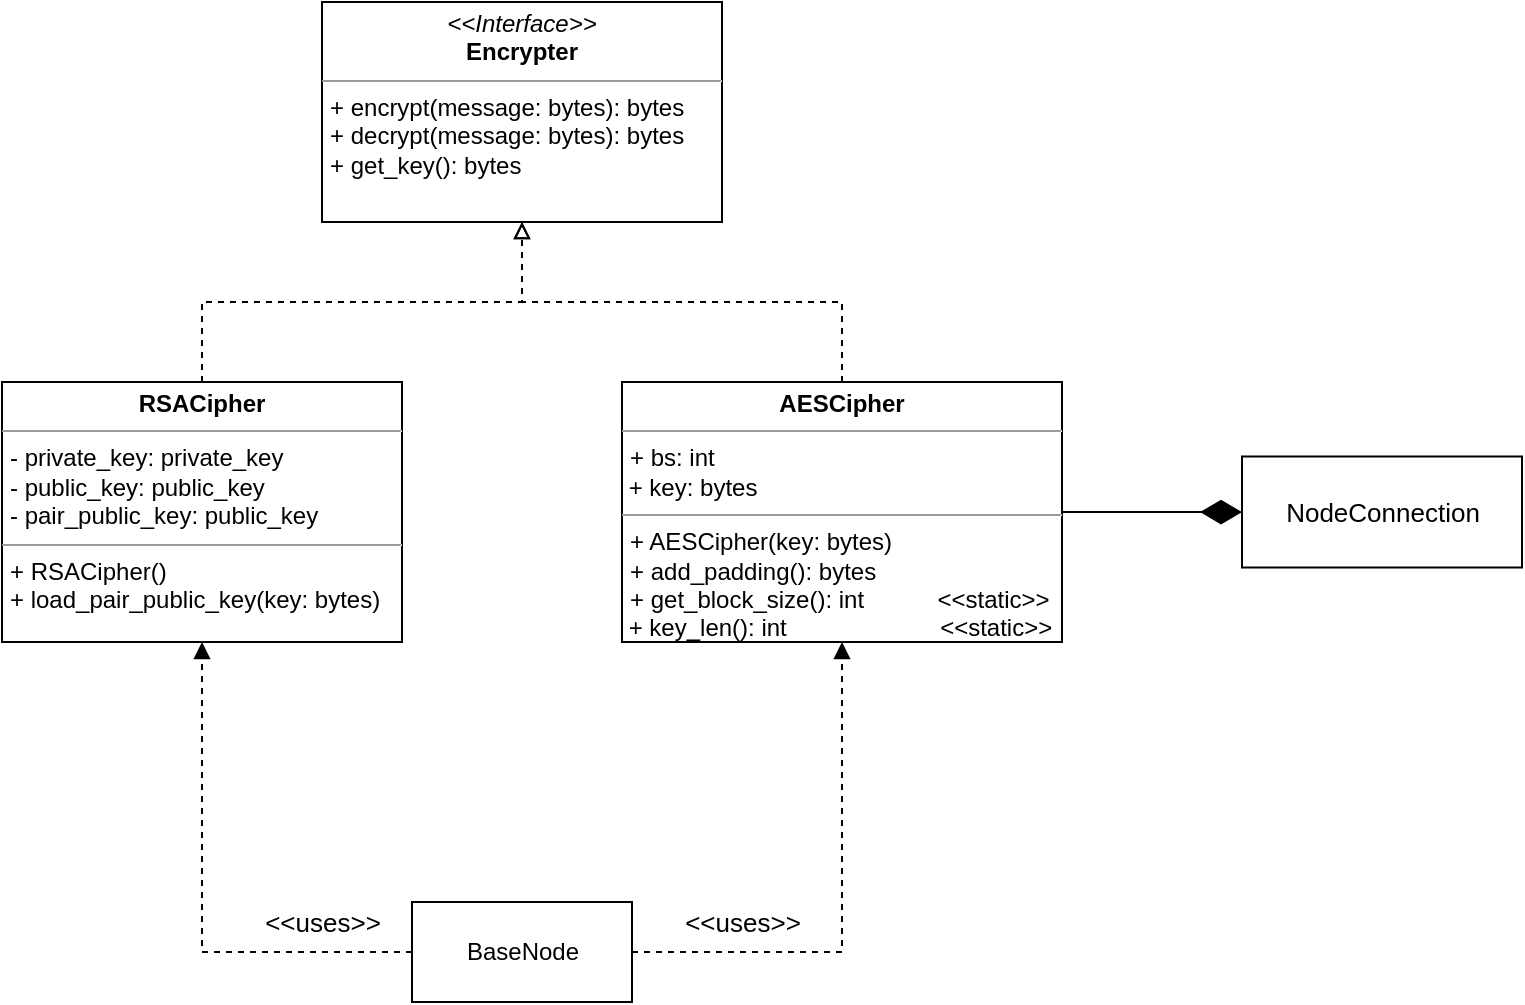 <mxfile version="19.0.3" type="device"><diagram id="484S4B1htWLxdVBNY2-c" name="Page-1"><mxGraphModel dx="1422" dy="875" grid="1" gridSize="10" guides="1" tooltips="1" connect="1" arrows="1" fold="1" page="1" pageScale="1" pageWidth="827" pageHeight="1169" math="0" shadow="0"><root><mxCell id="0"/><mxCell id="1" parent="0"/><mxCell id="-xPldKCbIgKfkfvE1Lcp-57" value="&lt;p style=&quot;margin:0px;margin-top:4px;text-align:center;&quot;&gt;&lt;i&gt;&amp;lt;&amp;lt;Interface&amp;gt;&amp;gt;&lt;/i&gt;&lt;br&gt;&lt;b&gt;Encrypter&lt;/b&gt;&lt;/p&gt;&lt;hr size=&quot;1&quot;&gt;&lt;p style=&quot;margin:0px;margin-left:4px;&quot;&gt;&lt;/p&gt;&lt;p style=&quot;margin:0px;margin-left:4px;&quot;&gt;+ encrypt(message: bytes): bytes&lt;/p&gt;&lt;p style=&quot;margin:0px;margin-left:4px;&quot;&gt;+ decrypt(message: bytes): bytes&lt;/p&gt;&lt;p style=&quot;margin:0px;margin-left:4px;&quot;&gt;+ get_key(): bytes&lt;br&gt;&lt;/p&gt;" style="verticalAlign=top;align=left;overflow=fill;fontSize=12;fontFamily=Helvetica;html=1;" parent="1" vertex="1"><mxGeometry x="340" y="180" width="200" height="110" as="geometry"/></mxCell><mxCell id="-xPldKCbIgKfkfvE1Lcp-60" style="edgeStyle=orthogonalEdgeStyle;rounded=0;orthogonalLoop=1;jettySize=auto;html=1;entryX=0.5;entryY=1;entryDx=0;entryDy=0;endArrow=block;endFill=0;dashed=1;" parent="1" source="-xPldKCbIgKfkfvE1Lcp-58" target="-xPldKCbIgKfkfvE1Lcp-57" edge="1"><mxGeometry relative="1" as="geometry"/></mxCell><mxCell id="-xPldKCbIgKfkfvE1Lcp-62" style="edgeStyle=orthogonalEdgeStyle;rounded=0;orthogonalLoop=1;jettySize=auto;html=1;dashed=1;endArrow=block;endFill=1;entryX=0.5;entryY=1;entryDx=0;entryDy=0;" parent="1" source="-xPldKCbIgKfkfvE1Lcp-63" target="-xPldKCbIgKfkfvE1Lcp-58" edge="1"><mxGeometry relative="1" as="geometry"><mxPoint x="270" y="490" as="targetPoint"/><mxPoint x="110" y="440" as="sourcePoint"/></mxGeometry></mxCell><mxCell id="-xPldKCbIgKfkfvE1Lcp-66" value="&amp;lt;&amp;lt;uses&amp;gt;&amp;gt;" style="edgeLabel;html=1;align=center;verticalAlign=middle;resizable=0;points=[];fontSize=13;" parent="-xPldKCbIgKfkfvE1Lcp-62" vertex="1" connectable="0"><mxGeometry x="0.262" y="4" relative="1" as="geometry"><mxPoint x="64" y="44" as="offset"/></mxGeometry></mxCell><mxCell id="-xPldKCbIgKfkfvE1Lcp-58" value="&lt;p style=&quot;margin:0px;margin-top:4px;text-align:center;&quot;&gt;&lt;b&gt;RSACipher&lt;/b&gt;&lt;/p&gt;&lt;hr size=&quot;1&quot;&gt;&lt;p style=&quot;margin:0px;margin-left:4px;&quot;&gt;- private_key: private_key&lt;/p&gt;&lt;p style=&quot;margin: 0px 0px 0px 4px;&quot;&gt;- public_key: public_key&lt;/p&gt;&lt;p style=&quot;margin: 0px 0px 0px 4px;&quot;&gt;- pair_public_key: public_key&lt;/p&gt;&lt;hr size=&quot;1&quot;&gt;&lt;p style=&quot;margin:0px;margin-left:4px;&quot;&gt;+ RSACipher()&lt;/p&gt;&lt;p style=&quot;margin: 0px 0px 0px 4px;&quot;&gt;+ load_pair_public_key(key: bytes)&lt;/p&gt;" style="verticalAlign=top;align=left;overflow=fill;fontSize=12;fontFamily=Helvetica;html=1;" parent="1" vertex="1"><mxGeometry x="180" y="370" width="200" height="130" as="geometry"/></mxCell><mxCell id="-xPldKCbIgKfkfvE1Lcp-65" style="edgeStyle=orthogonalEdgeStyle;rounded=0;orthogonalLoop=1;jettySize=auto;html=1;fontSize=13;endArrow=diamondThin;endFill=1;strokeWidth=1;endSize=18;startSize=7;" parent="1" source="-xPldKCbIgKfkfvE1Lcp-59" target="-xPldKCbIgKfkfvE1Lcp-64" edge="1"><mxGeometry relative="1" as="geometry"/></mxCell><mxCell id="-xPldKCbIgKfkfvE1Lcp-59" value="&lt;p style=&quot;margin:0px;margin-top:4px;text-align:center;&quot;&gt;&lt;b&gt;AESCipher&lt;/b&gt;&lt;/p&gt;&lt;hr size=&quot;1&quot;&gt;&lt;p style=&quot;margin:0px;margin-left:4px;&quot;&gt;+ bs: int&lt;br&gt;&lt;/p&gt;&amp;nbsp;+ key: bytes&lt;hr size=&quot;1&quot;&gt;&lt;p style=&quot;margin:0px;margin-left:4px;&quot;&gt;+ AESCipher(key: bytes)&lt;br&gt;&lt;/p&gt;&lt;p style=&quot;margin:0px;margin-left:4px;&quot;&gt;+ add_padding(): bytes&lt;br&gt;&lt;/p&gt;&lt;p style=&quot;margin: 0px 0px 0px 4px;&quot;&gt;+ get_block_size(): int&amp;nbsp; &amp;nbsp; &amp;nbsp; &amp;nbsp; &amp;nbsp; &amp;nbsp;&amp;lt;&amp;lt;static&amp;gt;&amp;gt;&lt;/p&gt;&amp;nbsp;+ key_len(): int&amp;nbsp; &amp;nbsp; &amp;nbsp; &amp;nbsp; &amp;nbsp; &amp;nbsp; &amp;nbsp; &amp;nbsp; &amp;nbsp; &amp;nbsp; &amp;nbsp; &amp;nbsp;&lt;span style=&quot;background-color: transparent; color: var(--black-800); font-family: var(--ff-mono); font-size: var(--fs-body1); font-style: inherit; font-variant-ligatures: inherit; font-variant-caps: inherit; font-weight: inherit;&quot;&gt;&amp;lt;&amp;lt;static&amp;gt;&amp;gt;&lt;/span&gt;" style="verticalAlign=top;align=left;overflow=fill;fontSize=12;fontFamily=Helvetica;html=1;" parent="1" vertex="1"><mxGeometry x="490" y="370" width="220" height="130" as="geometry"/></mxCell><mxCell id="-xPldKCbIgKfkfvE1Lcp-61" style="edgeStyle=orthogonalEdgeStyle;rounded=0;orthogonalLoop=1;jettySize=auto;html=1;entryX=0.5;entryY=1;entryDx=0;entryDy=0;endArrow=block;endFill=0;dashed=1;exitX=0.5;exitY=0;exitDx=0;exitDy=0;" parent="1" source="-xPldKCbIgKfkfvE1Lcp-59" target="-xPldKCbIgKfkfvE1Lcp-57" edge="1"><mxGeometry relative="1" as="geometry"><mxPoint x="370.034" y="390" as="sourcePoint"/><mxPoint x="450" y="300" as="targetPoint"/></mxGeometry></mxCell><mxCell id="-xPldKCbIgKfkfvE1Lcp-63" value="BaseNode" style="html=1;" parent="1" vertex="1"><mxGeometry x="385" y="630" width="110" height="50" as="geometry"/></mxCell><mxCell id="-xPldKCbIgKfkfvE1Lcp-64" value="&lt;font style=&quot;font-size: 13px;&quot;&gt;NodeConnection&lt;/font&gt;" style="html=1;" parent="1" vertex="1"><mxGeometry x="800" y="407.25" width="140" height="55.5" as="geometry"/></mxCell><mxCell id="-xPldKCbIgKfkfvE1Lcp-67" style="edgeStyle=orthogonalEdgeStyle;rounded=0;orthogonalLoop=1;jettySize=auto;html=1;dashed=1;endArrow=block;endFill=1;entryX=0.5;entryY=1;entryDx=0;entryDy=0;exitX=1;exitY=0.5;exitDx=0;exitDy=0;" parent="1" source="-xPldKCbIgKfkfvE1Lcp-63" target="-xPldKCbIgKfkfvE1Lcp-59" edge="1"><mxGeometry relative="1" as="geometry"><mxPoint x="640" y="510" as="targetPoint"/><mxPoint x="440" y="665.0" as="sourcePoint"/></mxGeometry></mxCell><mxCell id="-xPldKCbIgKfkfvE1Lcp-68" value="&amp;lt;&amp;lt;uses&amp;gt;&amp;gt;" style="edgeLabel;html=1;align=center;verticalAlign=middle;resizable=0;points=[];fontSize=13;" parent="-xPldKCbIgKfkfvE1Lcp-67" vertex="1" connectable="0"><mxGeometry x="0.262" y="4" relative="1" as="geometry"><mxPoint x="-46" y="44" as="offset"/></mxGeometry></mxCell></root></mxGraphModel></diagram></mxfile>